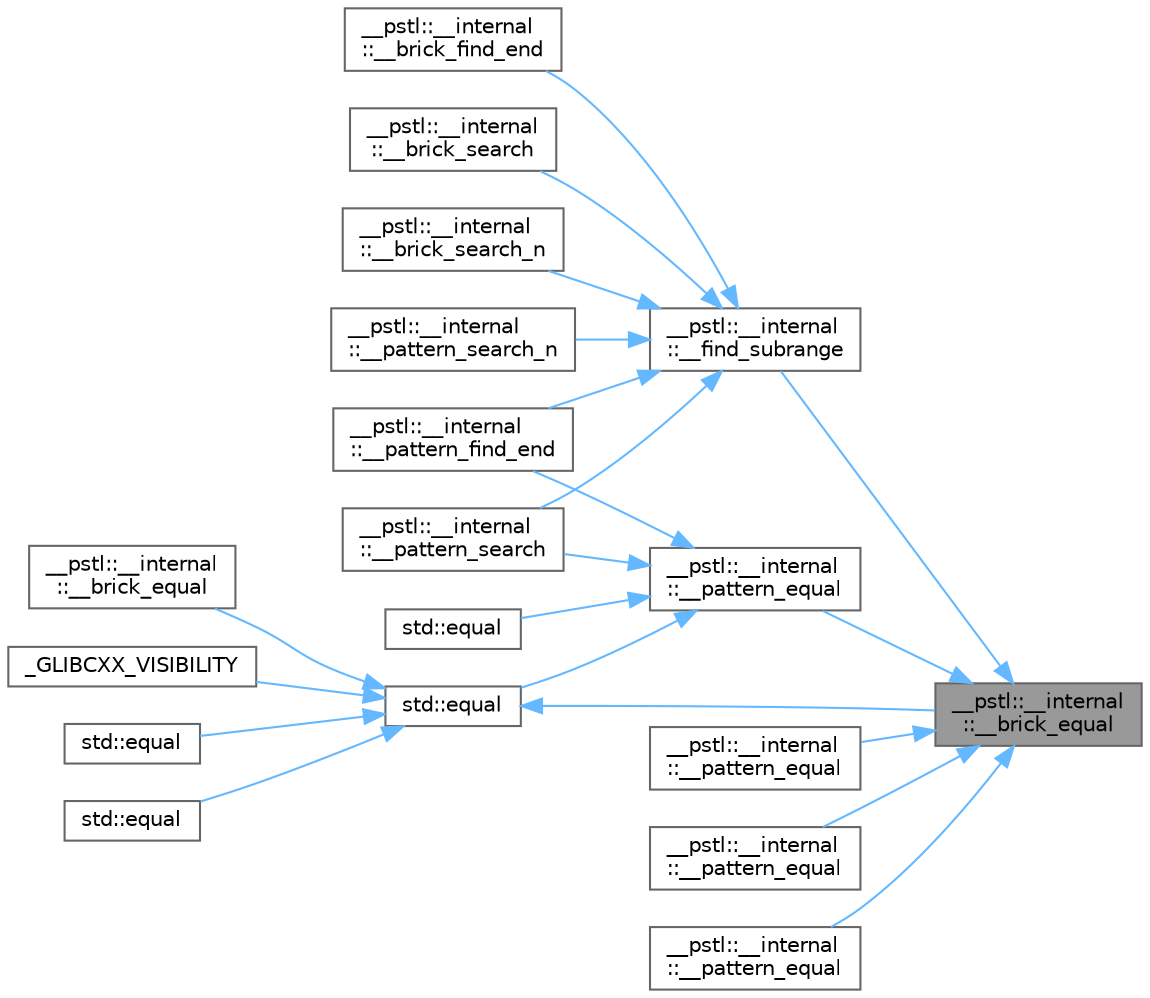 digraph "__pstl::__internal::__brick_equal"
{
 // LATEX_PDF_SIZE
  bgcolor="transparent";
  edge [fontname=Helvetica,fontsize=10,labelfontname=Helvetica,labelfontsize=10];
  node [fontname=Helvetica,fontsize=10,shape=box,height=0.2,width=0.4];
  rankdir="RL";
  Node1 [id="Node000001",label="__pstl::__internal\l::__brick_equal",height=0.2,width=0.4,color="gray40", fillcolor="grey60", style="filled", fontcolor="black",tooltip=" "];
  Node1 -> Node2 [id="edge1_Node000001_Node000002",dir="back",color="steelblue1",style="solid",tooltip=" "];
  Node2 [id="Node000002",label="__pstl::__internal\l::__find_subrange",height=0.2,width=0.4,color="grey40", fillcolor="white", style="filled",URL="$namespace____pstl_1_1____internal.html#afb69e05dbf9cbe3f0ee1f4ac80b06717",tooltip=" "];
  Node2 -> Node3 [id="edge2_Node000002_Node000003",dir="back",color="steelblue1",style="solid",tooltip=" "];
  Node3 [id="Node000003",label="__pstl::__internal\l::__brick_find_end",height=0.2,width=0.4,color="grey40", fillcolor="white", style="filled",URL="$namespace____pstl_1_1____internal.html#a2fccb31b7e808df816acc32eca1d7c8e",tooltip=" "];
  Node2 -> Node4 [id="edge3_Node000002_Node000004",dir="back",color="steelblue1",style="solid",tooltip=" "];
  Node4 [id="Node000004",label="__pstl::__internal\l::__brick_search",height=0.2,width=0.4,color="grey40", fillcolor="white", style="filled",URL="$namespace____pstl_1_1____internal.html#a8cdbed978ba5750739475e7ef7118a5b",tooltip=" "];
  Node2 -> Node5 [id="edge4_Node000002_Node000005",dir="back",color="steelblue1",style="solid",tooltip=" "];
  Node5 [id="Node000005",label="__pstl::__internal\l::__brick_search_n",height=0.2,width=0.4,color="grey40", fillcolor="white", style="filled",URL="$namespace____pstl_1_1____internal.html#aaf9729ce5af62bb1b0a1a2fdc7270345",tooltip=" "];
  Node2 -> Node6 [id="edge5_Node000002_Node000006",dir="back",color="steelblue1",style="solid",tooltip=" "];
  Node6 [id="Node000006",label="__pstl::__internal\l::__pattern_find_end",height=0.2,width=0.4,color="grey40", fillcolor="white", style="filled",URL="$namespace____pstl_1_1____internal.html#a4bbac7fb426c503541d7a13f3f6a3ccd",tooltip=" "];
  Node2 -> Node7 [id="edge6_Node000002_Node000007",dir="back",color="steelblue1",style="solid",tooltip=" "];
  Node7 [id="Node000007",label="__pstl::__internal\l::__pattern_search",height=0.2,width=0.4,color="grey40", fillcolor="white", style="filled",URL="$namespace____pstl_1_1____internal.html#a8ccbebe06473a8864e3f075b85bac098",tooltip=" "];
  Node2 -> Node8 [id="edge7_Node000002_Node000008",dir="back",color="steelblue1",style="solid",tooltip=" "];
  Node8 [id="Node000008",label="__pstl::__internal\l::__pattern_search_n",height=0.2,width=0.4,color="grey40", fillcolor="white", style="filled",URL="$namespace____pstl_1_1____internal.html#a8aa1b892e7073b6e0b8d55419e556b10",tooltip=" "];
  Node1 -> Node9 [id="edge8_Node000001_Node000009",dir="back",color="steelblue1",style="solid",tooltip=" "];
  Node9 [id="Node000009",label="__pstl::__internal\l::__pattern_equal",height=0.2,width=0.4,color="grey40", fillcolor="white", style="filled",URL="$namespace____pstl_1_1____internal.html#a596361246dd948515acd5af4fffe2518",tooltip=" "];
  Node9 -> Node6 [id="edge9_Node000009_Node000006",dir="back",color="steelblue1",style="solid",tooltip=" "];
  Node9 -> Node7 [id="edge10_Node000009_Node000007",dir="back",color="steelblue1",style="solid",tooltip=" "];
  Node9 -> Node10 [id="edge11_Node000009_Node000010",dir="back",color="steelblue1",style="solid",tooltip=" "];
  Node10 [id="Node000010",label="std::equal",height=0.2,width=0.4,color="grey40", fillcolor="white", style="filled",URL="$namespacestd.html#a94ada91841cca21a2327b0235f9a82cd",tooltip=" "];
  Node10 -> Node1 [id="edge12_Node000010_Node000001",dir="back",color="steelblue1",style="solid",tooltip=" "];
  Node10 -> Node11 [id="edge13_Node000010_Node000011",dir="back",color="steelblue1",style="solid",tooltip=" "];
  Node11 [id="Node000011",label="__pstl::__internal\l::__brick_equal",height=0.2,width=0.4,color="grey40", fillcolor="white", style="filled",URL="$namespace____pstl_1_1____internal.html#a472d5691c7f9feb0200fddec85c9a568",tooltip=" "];
  Node10 -> Node12 [id="edge14_Node000010_Node000012",dir="back",color="steelblue1",style="solid",tooltip=" "];
  Node12 [id="Node000012",label="_GLIBCXX_VISIBILITY",height=0.2,width=0.4,color="grey40", fillcolor="white", style="filled",URL="$_classes_2lib_2include_2c_09_09_2parallel_2algorithmfwd_8h.html#a544d74b2d5d0dd2197f5fd6f02691de0",tooltip=" "];
  Node10 -> Node13 [id="edge15_Node000010_Node000013",dir="back",color="steelblue1",style="solid",tooltip=" "];
  Node13 [id="Node000013",label="std::equal",height=0.2,width=0.4,color="grey40", fillcolor="white", style="filled",URL="$namespacestd.html#aba28c0609155ea9f764f40b7c48e6038",tooltip=" "];
  Node10 -> Node14 [id="edge16_Node000010_Node000014",dir="back",color="steelblue1",style="solid",tooltip=" "];
  Node14 [id="Node000014",label="std::equal",height=0.2,width=0.4,color="grey40", fillcolor="white", style="filled",URL="$namespacestd.html#a118dcf28eed2f57fcda6bc9ce104eaeb",tooltip=" "];
  Node9 -> Node15 [id="edge17_Node000009_Node000015",dir="back",color="steelblue1",style="solid",tooltip=" "];
  Node15 [id="Node000015",label="std::equal",height=0.2,width=0.4,color="grey40", fillcolor="white", style="filled",URL="$namespacestd.html#afe0bae5a5207d612ff014fb2c16de5d4",tooltip=" "];
  Node1 -> Node16 [id="edge18_Node000001_Node000016",dir="back",color="steelblue1",style="solid",tooltip=" "];
  Node16 [id="Node000016",label="__pstl::__internal\l::__pattern_equal",height=0.2,width=0.4,color="grey40", fillcolor="white", style="filled",URL="$namespace____pstl_1_1____internal.html#a36710873120eed2fa180a36e2b03a419",tooltip=" "];
  Node1 -> Node17 [id="edge19_Node000001_Node000017",dir="back",color="steelblue1",style="solid",tooltip=" "];
  Node17 [id="Node000017",label="__pstl::__internal\l::__pattern_equal",height=0.2,width=0.4,color="grey40", fillcolor="white", style="filled",URL="$namespace____pstl_1_1____internal.html#a332e322b408e2e79300d0905a08e618c",tooltip=" "];
  Node1 -> Node18 [id="edge20_Node000001_Node000018",dir="back",color="steelblue1",style="solid",tooltip=" "];
  Node18 [id="Node000018",label="__pstl::__internal\l::__pattern_equal",height=0.2,width=0.4,color="grey40", fillcolor="white", style="filled",URL="$namespace____pstl_1_1____internal.html#a6d8ee7abba31d48fda0226527ee72464",tooltip=" "];
}
